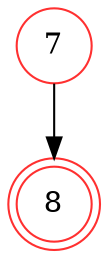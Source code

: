 digraph {   
    node [shape = doublecircle, color = firebrick1] 8 ;
    node [shape = circle];
    node [color= firebrick1];
    7 -> 8;	
}